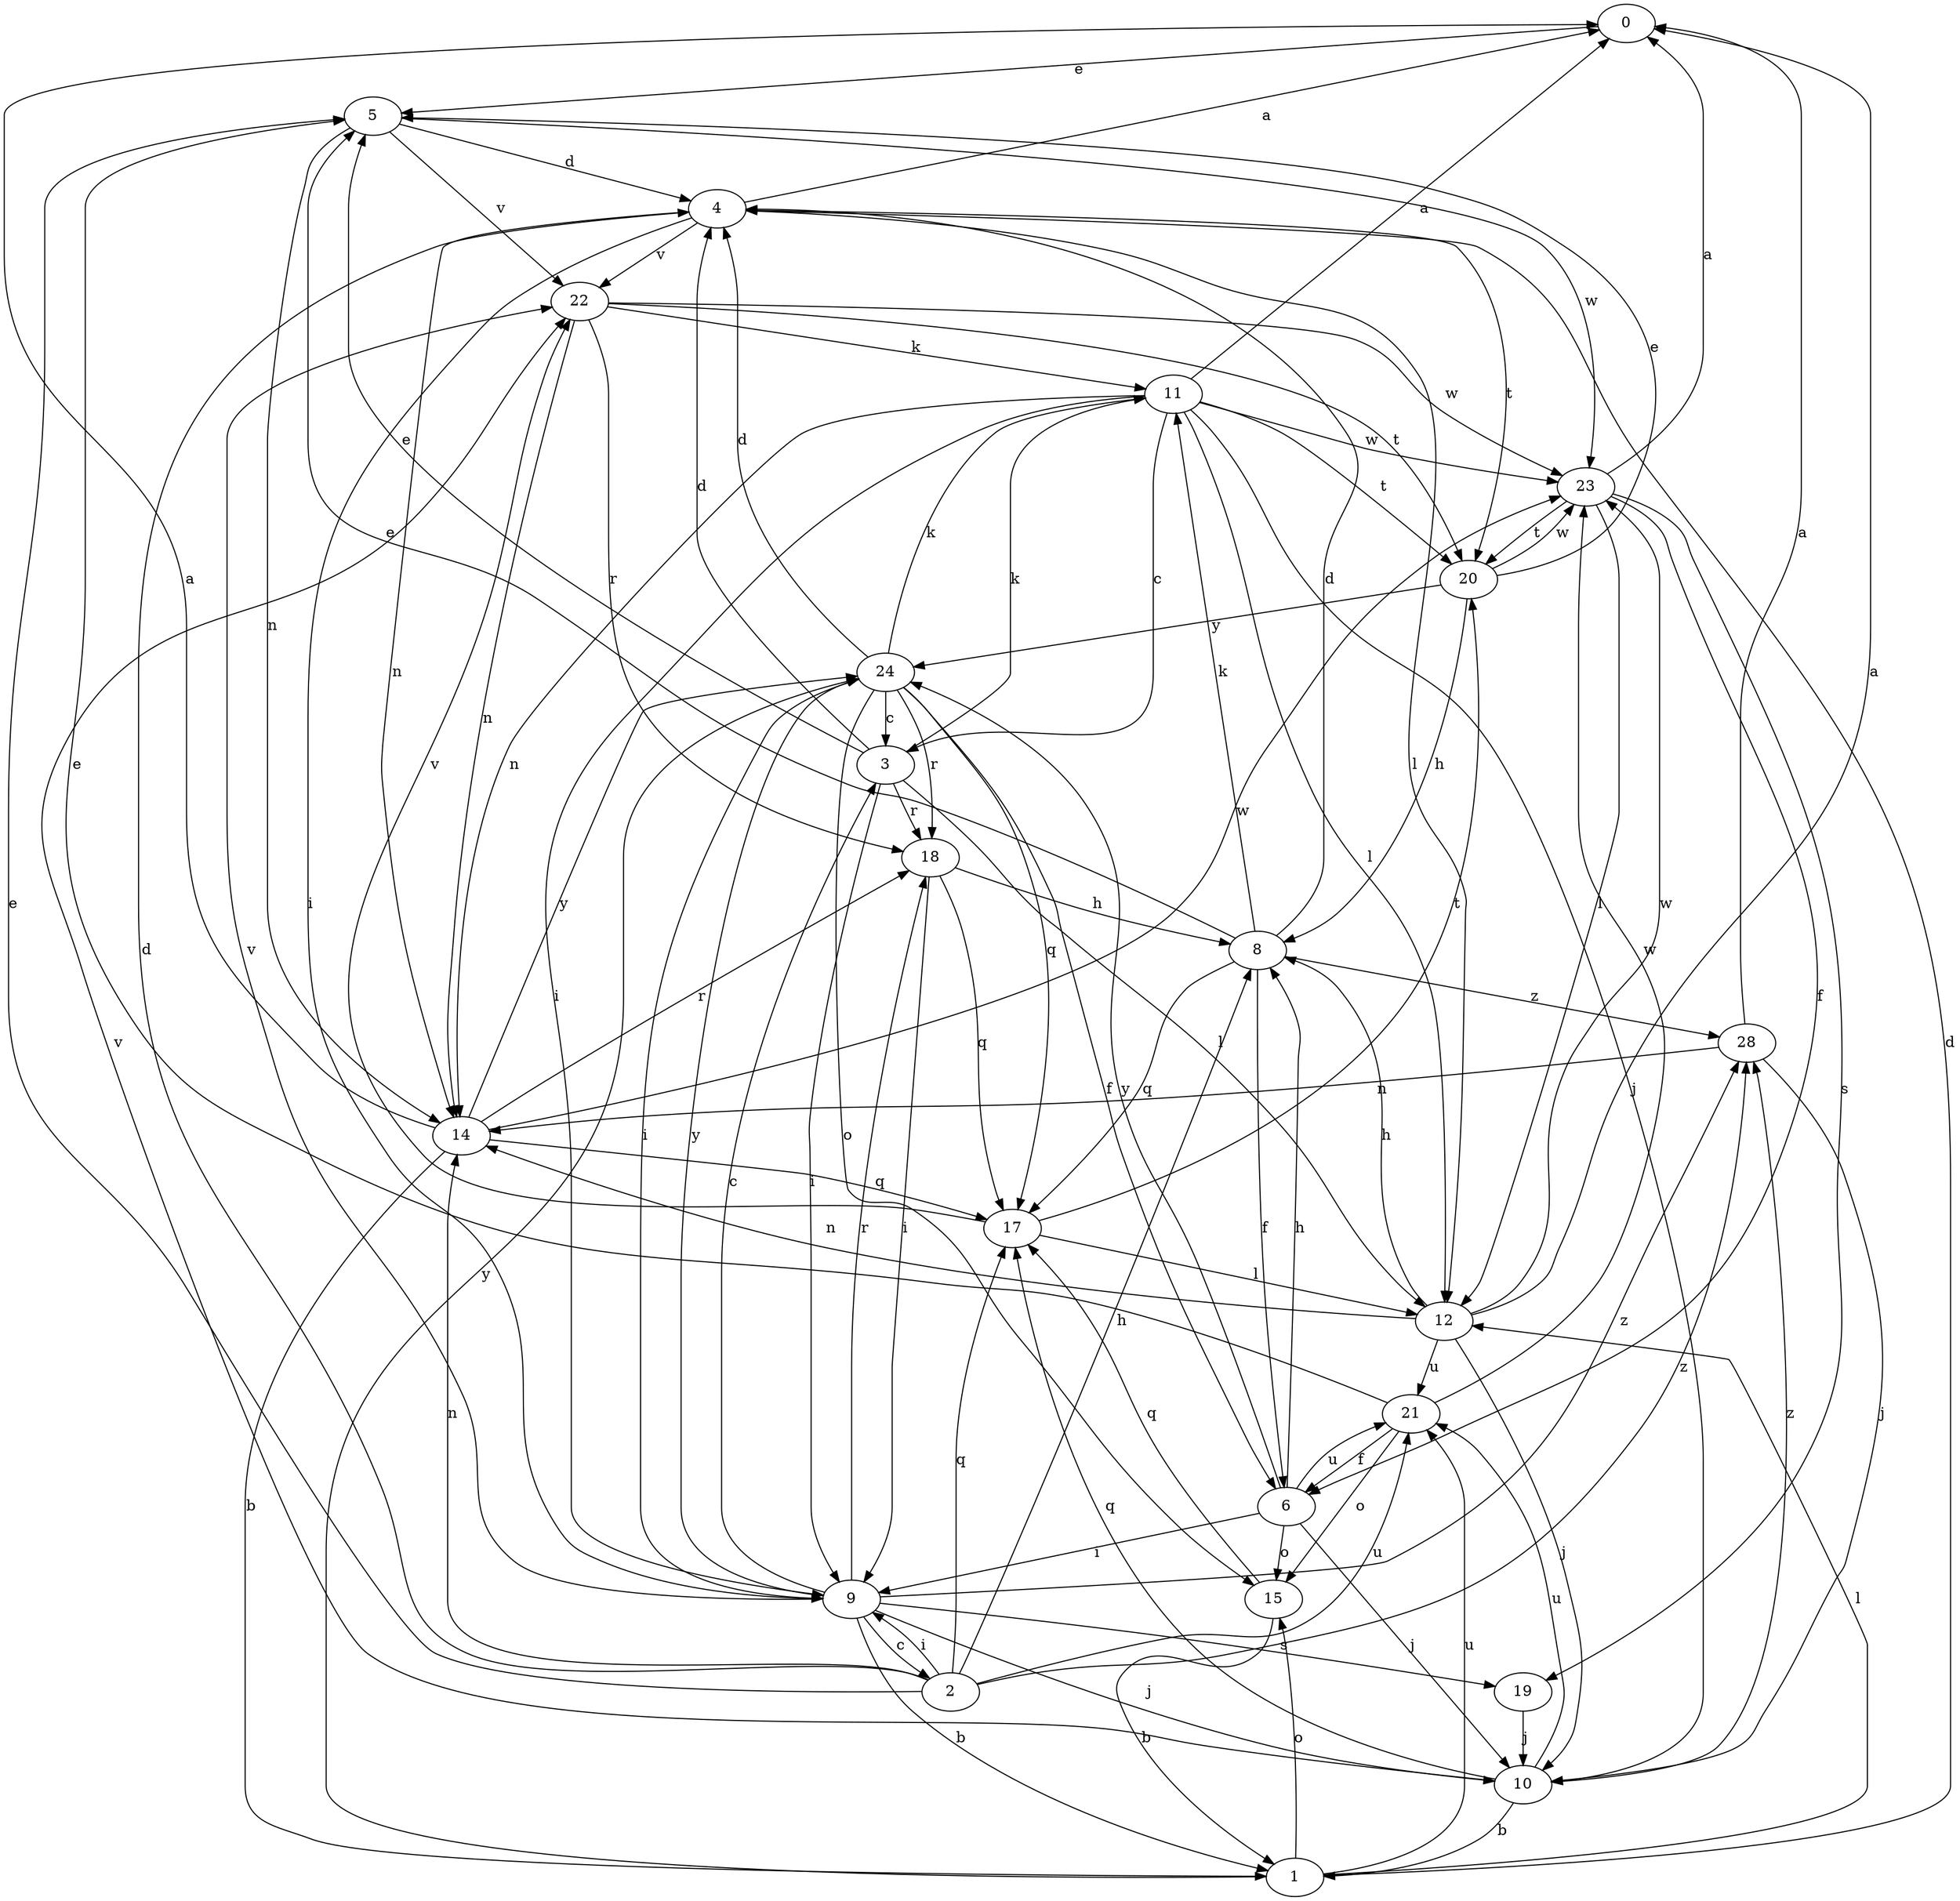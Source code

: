 strict digraph  {
0;
1;
2;
3;
4;
5;
6;
8;
9;
10;
11;
12;
14;
15;
17;
18;
19;
20;
21;
22;
23;
24;
28;
0 -> 5  [label=e];
1 -> 4  [label=d];
1 -> 12  [label=l];
1 -> 15  [label=o];
1 -> 21  [label=u];
1 -> 24  [label=y];
2 -> 4  [label=d];
2 -> 5  [label=e];
2 -> 8  [label=h];
2 -> 9  [label=i];
2 -> 14  [label=n];
2 -> 17  [label=q];
2 -> 21  [label=u];
2 -> 28  [label=z];
3 -> 4  [label=d];
3 -> 5  [label=e];
3 -> 9  [label=i];
3 -> 11  [label=k];
3 -> 12  [label=l];
3 -> 18  [label=r];
4 -> 0  [label=a];
4 -> 9  [label=i];
4 -> 12  [label=l];
4 -> 14  [label=n];
4 -> 20  [label=t];
4 -> 22  [label=v];
5 -> 4  [label=d];
5 -> 14  [label=n];
5 -> 22  [label=v];
5 -> 23  [label=w];
6 -> 8  [label=h];
6 -> 9  [label=i];
6 -> 10  [label=j];
6 -> 15  [label=o];
6 -> 21  [label=u];
6 -> 24  [label=y];
8 -> 4  [label=d];
8 -> 5  [label=e];
8 -> 6  [label=f];
8 -> 11  [label=k];
8 -> 17  [label=q];
8 -> 28  [label=z];
9 -> 1  [label=b];
9 -> 2  [label=c];
9 -> 3  [label=c];
9 -> 10  [label=j];
9 -> 18  [label=r];
9 -> 19  [label=s];
9 -> 22  [label=v];
9 -> 24  [label=y];
9 -> 28  [label=z];
10 -> 1  [label=b];
10 -> 17  [label=q];
10 -> 21  [label=u];
10 -> 22  [label=v];
10 -> 28  [label=z];
11 -> 0  [label=a];
11 -> 3  [label=c];
11 -> 9  [label=i];
11 -> 10  [label=j];
11 -> 12  [label=l];
11 -> 14  [label=n];
11 -> 20  [label=t];
11 -> 23  [label=w];
12 -> 0  [label=a];
12 -> 8  [label=h];
12 -> 10  [label=j];
12 -> 14  [label=n];
12 -> 21  [label=u];
12 -> 23  [label=w];
14 -> 0  [label=a];
14 -> 1  [label=b];
14 -> 17  [label=q];
14 -> 18  [label=r];
14 -> 23  [label=w];
14 -> 24  [label=y];
15 -> 1  [label=b];
15 -> 17  [label=q];
17 -> 12  [label=l];
17 -> 20  [label=t];
17 -> 22  [label=v];
18 -> 8  [label=h];
18 -> 9  [label=i];
18 -> 17  [label=q];
19 -> 10  [label=j];
20 -> 5  [label=e];
20 -> 8  [label=h];
20 -> 23  [label=w];
20 -> 24  [label=y];
21 -> 5  [label=e];
21 -> 6  [label=f];
21 -> 15  [label=o];
21 -> 23  [label=w];
22 -> 11  [label=k];
22 -> 14  [label=n];
22 -> 18  [label=r];
22 -> 20  [label=t];
22 -> 23  [label=w];
23 -> 0  [label=a];
23 -> 6  [label=f];
23 -> 12  [label=l];
23 -> 19  [label=s];
23 -> 20  [label=t];
24 -> 3  [label=c];
24 -> 4  [label=d];
24 -> 6  [label=f];
24 -> 9  [label=i];
24 -> 11  [label=k];
24 -> 15  [label=o];
24 -> 17  [label=q];
24 -> 18  [label=r];
28 -> 0  [label=a];
28 -> 10  [label=j];
28 -> 14  [label=n];
}
